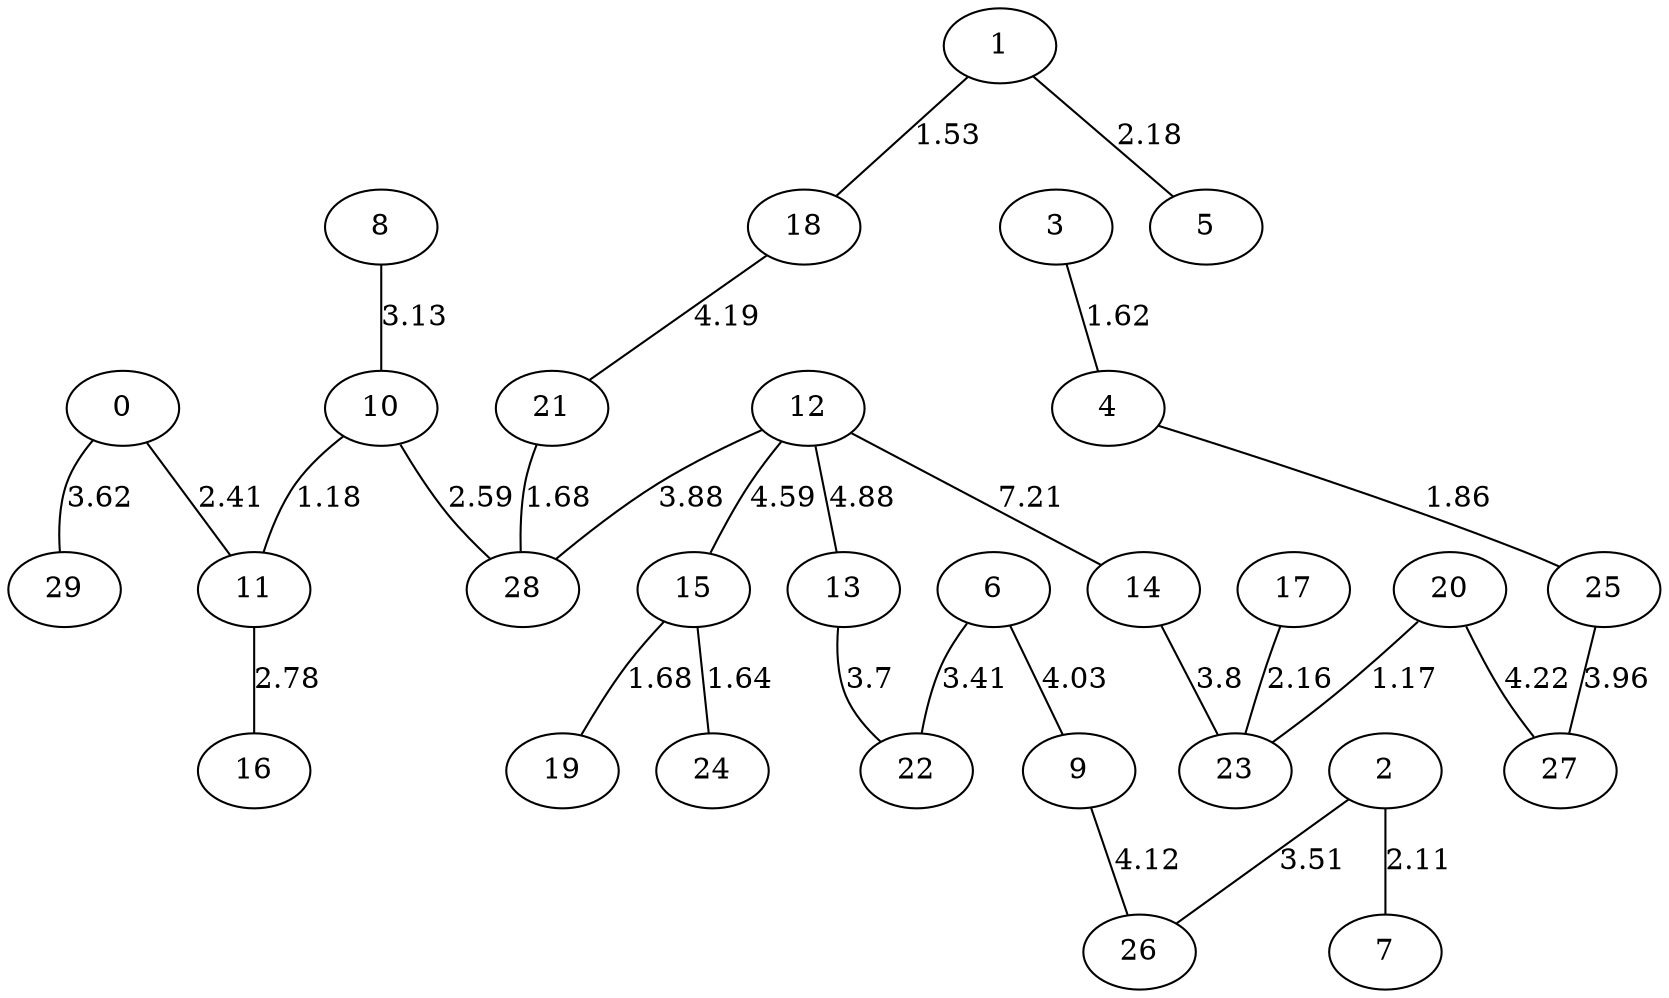 graph G{
"18";
"27";
"10";
"1";
"13";
"3";
"2";
"12";
"20";
"7";
"0";
"17";
"22";
"26";
"28";
"5";
"11";
"9";
"23";
"24";
"14";
"6";
"16";
"21";
"29";
"19";
"25";
"15";
"4";
"8";
"20"--"23"[label="1.17"];
"10"--"11"[label="1.18"];
"1"--"18"[label="1.53"];
"3"--"4"[label="1.62"];
"15"--"24"[label="1.64"];
"15"--"19"[label="1.68"];
"21"--"28"[label="1.68"];
"4"--"25"[label="1.86"];
"2"--"7"[label="2.11"];
"17"--"23"[label="2.16"];
"1"--"5"[label="2.18"];
"0"--"11"[label="2.41"];
"10"--"28"[label="2.59"];
"11"--"16"[label="2.78"];
"8"--"10"[label="3.13"];
"6"--"22"[label="3.41"];
"2"--"26"[label="3.51"];
"0"--"29"[label="3.62"];
"13"--"22"[label="3.7"];
"14"--"23"[label="3.8"];
"12"--"28"[label="3.88"];
"25"--"27"[label="3.96"];
"6"--"9"[label="4.03"];
"9"--"26"[label="4.12"];
"18"--"21"[label="4.19"];
"20"--"27"[label="4.22"];
"12"--"15"[label="4.59"];
"12"--"13"[label="4.88"];
"12"--"14"[label="7.21"];
}
